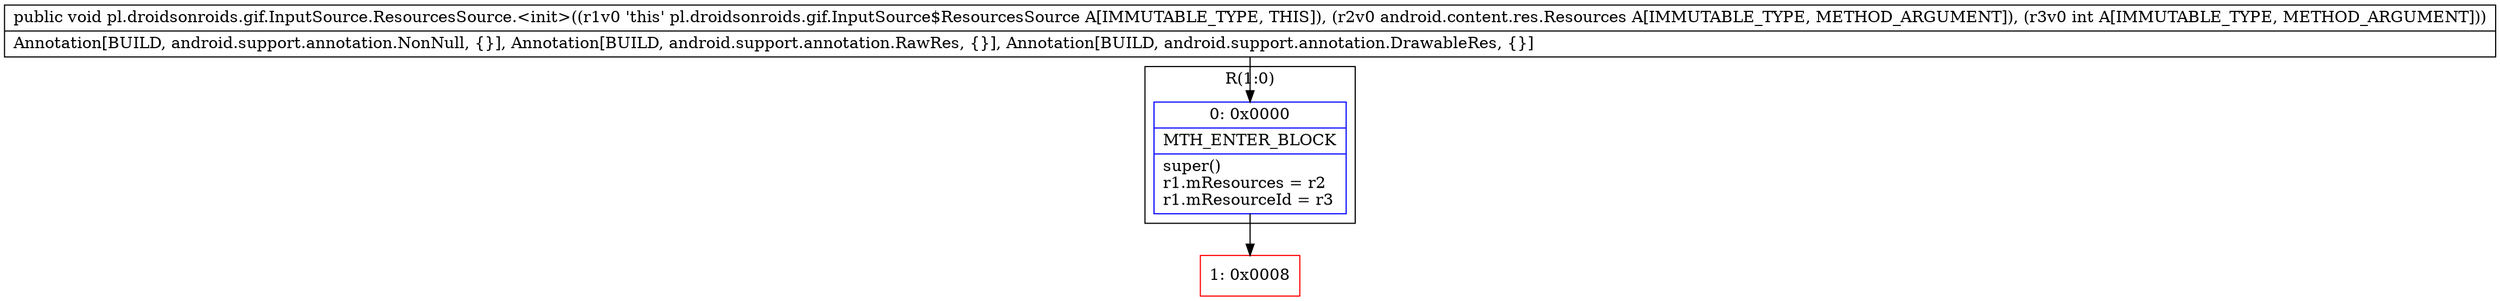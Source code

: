 digraph "CFG forpl.droidsonroids.gif.InputSource.ResourcesSource.\<init\>(Landroid\/content\/res\/Resources;I)V" {
subgraph cluster_Region_1149868676 {
label = "R(1:0)";
node [shape=record,color=blue];
Node_0 [shape=record,label="{0\:\ 0x0000|MTH_ENTER_BLOCK\l|super()\lr1.mResources = r2\lr1.mResourceId = r3\l}"];
}
Node_1 [shape=record,color=red,label="{1\:\ 0x0008}"];
MethodNode[shape=record,label="{public void pl.droidsonroids.gif.InputSource.ResourcesSource.\<init\>((r1v0 'this' pl.droidsonroids.gif.InputSource$ResourcesSource A[IMMUTABLE_TYPE, THIS]), (r2v0 android.content.res.Resources A[IMMUTABLE_TYPE, METHOD_ARGUMENT]), (r3v0 int A[IMMUTABLE_TYPE, METHOD_ARGUMENT]))  | Annotation[BUILD, android.support.annotation.NonNull, \{\}], Annotation[BUILD, android.support.annotation.RawRes, \{\}], Annotation[BUILD, android.support.annotation.DrawableRes, \{\}]\l}"];
MethodNode -> Node_0;
Node_0 -> Node_1;
}

